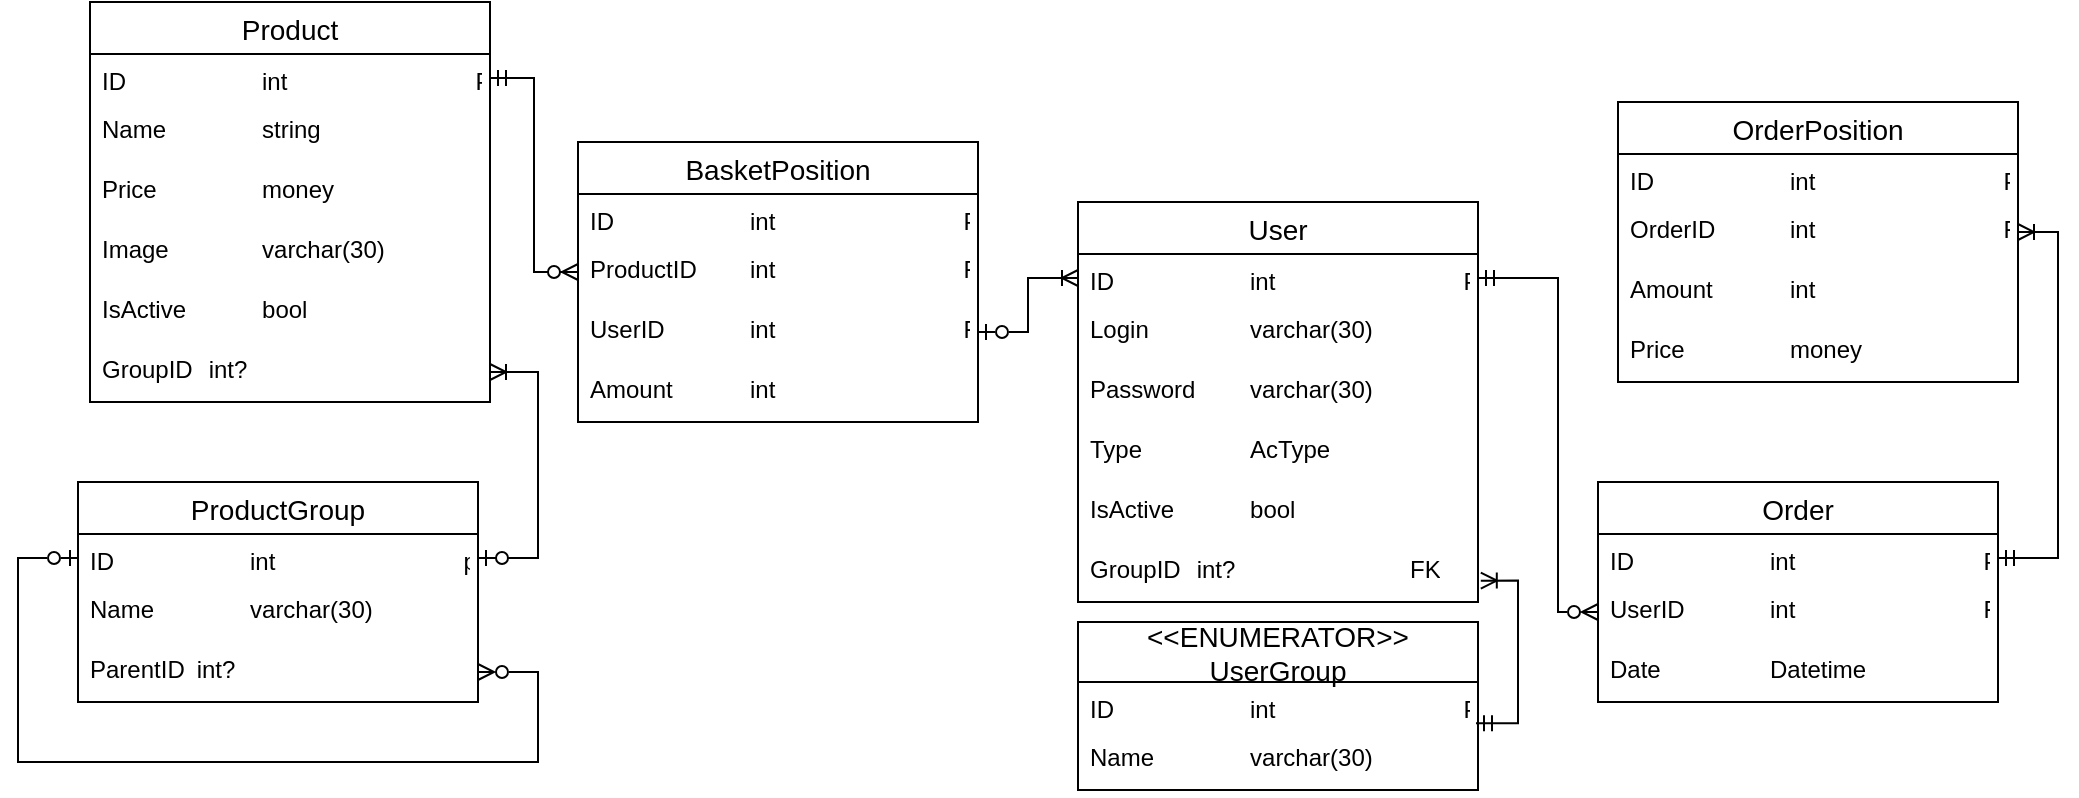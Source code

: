 <mxfile version="24.0.2" type="github">
  <diagram name="Strona-1" id="vIstyrCSbPjeXbH_98aV">
    <mxGraphModel dx="880" dy="1631" grid="1" gridSize="10" guides="1" tooltips="1" connect="1" arrows="1" fold="1" page="1" pageScale="1" pageWidth="827" pageHeight="1169" math="0" shadow="0">
      <root>
        <mxCell id="0" />
        <mxCell id="1" parent="0" />
        <mxCell id="c8v6GoFmHwRA6XCjn_m3-38" value="Product" style="swimlane;fontStyle=0;childLayout=stackLayout;horizontal=1;startSize=26;horizontalStack=0;resizeParent=1;resizeParentMax=0;resizeLast=0;collapsible=1;marginBottom=0;align=center;fontSize=14;" parent="1" vertex="1">
          <mxGeometry x="176" y="-560" width="200" height="200" as="geometry">
            <mxRectangle x="20" y="-10" width="90" height="30" as="alternateBounds" />
          </mxGeometry>
        </mxCell>
        <mxCell id="c8v6GoFmHwRA6XCjn_m3-39" value="&lt;div&gt;ID&lt;span style=&quot;white-space: pre;&quot;&gt;&#x9;&lt;/span&gt;&lt;span style=&quot;white-space: pre;&quot;&gt;&#x9;&lt;/span&gt;&lt;span style=&quot;white-space: pre;&quot;&gt;&#x9;&lt;/span&gt;int&lt;span style=&quot;white-space: pre;&quot;&gt;&#x9;&lt;span style=&quot;white-space: pre;&quot;&gt;&#x9;&lt;/span&gt;&lt;span style=&quot;white-space: pre;&quot;&gt;&#x9;&lt;/span&gt;&lt;span style=&quot;white-space: pre;&quot;&gt;&#x9;&lt;/span&gt;PK&lt;/span&gt;&lt;/div&gt;&lt;div&gt;&lt;br&gt;&lt;/div&gt;&lt;div&gt;&lt;br&gt;&lt;/div&gt;" style="text;strokeColor=none;fillColor=none;spacingLeft=4;spacingRight=4;overflow=hidden;rotatable=0;points=[[0,0.5],[1,0.5]];portConstraint=eastwest;fontSize=12;whiteSpace=wrap;html=1;" parent="c8v6GoFmHwRA6XCjn_m3-38" vertex="1">
          <mxGeometry y="26" width="200" height="24" as="geometry" />
        </mxCell>
        <mxCell id="c8v6GoFmHwRA6XCjn_m3-40" value="&lt;div&gt;Name&lt;span style=&quot;white-space: pre;&quot;&gt;&#x9;&lt;/span&gt;&lt;span style=&quot;white-space: pre;&quot;&gt;&#x9;&lt;/span&gt;string&lt;span style=&quot;white-space: pre;&quot;&gt;&#x9;&lt;/span&gt;&lt;span style=&quot;white-space: pre;&quot;&gt;&#x9;&lt;/span&gt;&lt;/div&gt;&lt;div&gt;&lt;br&gt;&lt;/div&gt;&lt;div&gt;&lt;br&gt;&lt;/div&gt;" style="text;strokeColor=none;fillColor=none;spacingLeft=4;spacingRight=4;overflow=hidden;rotatable=0;points=[[0,0.5],[1,0.5]];portConstraint=eastwest;fontSize=12;whiteSpace=wrap;html=1;" parent="c8v6GoFmHwRA6XCjn_m3-38" vertex="1">
          <mxGeometry y="50" width="200" height="30" as="geometry" />
        </mxCell>
        <mxCell id="c8v6GoFmHwRA6XCjn_m3-41" value="&lt;div&gt;Price&lt;span style=&quot;white-space: pre;&quot;&gt;&#x9;&lt;/span&gt;&lt;span style=&quot;white-space: pre;&quot;&gt;&#x9;money&lt;/span&gt;&lt;span style=&quot;white-space: pre;&quot;&gt;&#x9;&lt;/span&gt;&lt;/div&gt;&lt;div&gt;&lt;br&gt;&lt;/div&gt;" style="text;strokeColor=none;fillColor=none;spacingLeft=4;spacingRight=4;overflow=hidden;rotatable=0;points=[[0,0.5],[1,0.5]];portConstraint=eastwest;fontSize=12;whiteSpace=wrap;html=1;" parent="c8v6GoFmHwRA6XCjn_m3-38" vertex="1">
          <mxGeometry y="80" width="200" height="30" as="geometry" />
        </mxCell>
        <mxCell id="c8v6GoFmHwRA6XCjn_m3-43" value="Image&lt;span style=&quot;white-space: pre;&quot;&gt;&#x9;&lt;/span&gt;&lt;span style=&quot;white-space: pre;&quot;&gt;&#x9;&lt;/span&gt;varchar(30)&lt;span style=&quot;white-space: pre;&quot;&gt;&#x9;&lt;/span&gt;" style="text;strokeColor=none;fillColor=none;spacingLeft=4;spacingRight=4;overflow=hidden;rotatable=0;points=[[0,0.5],[1,0.5]];portConstraint=eastwest;fontSize=12;whiteSpace=wrap;html=1;" parent="c8v6GoFmHwRA6XCjn_m3-38" vertex="1">
          <mxGeometry y="110" width="200" height="30" as="geometry" />
        </mxCell>
        <mxCell id="c8v6GoFmHwRA6XCjn_m3-44" value="IsActive&lt;span style=&quot;white-space: pre;&quot;&gt;&#x9;&lt;/span&gt;&lt;span style=&quot;white-space: pre;&quot;&gt;&#x9;&lt;/span&gt;bool&lt;span style=&quot;white-space: pre;&quot;&gt;&#x9;&lt;/span&gt;" style="text;strokeColor=none;fillColor=none;spacingLeft=4;spacingRight=4;overflow=hidden;rotatable=0;points=[[0,0.5],[1,0.5]];portConstraint=eastwest;fontSize=12;whiteSpace=wrap;html=1;" parent="c8v6GoFmHwRA6XCjn_m3-38" vertex="1">
          <mxGeometry y="140" width="200" height="30" as="geometry" />
        </mxCell>
        <mxCell id="c8v6GoFmHwRA6XCjn_m3-45" value="&lt;div&gt;GroupID&lt;span style=&quot;white-space: pre;&quot;&gt;&#x9;&lt;/span&gt;int?&lt;span style=&quot;white-space: pre;&quot;&gt;&#x9;&lt;/span&gt;&lt;/div&gt;&lt;div&gt;&lt;br&gt;&lt;/div&gt;" style="text;strokeColor=none;fillColor=none;spacingLeft=4;spacingRight=4;overflow=hidden;rotatable=0;points=[[0,0.5],[1,0.5]];portConstraint=eastwest;fontSize=12;whiteSpace=wrap;html=1;" parent="c8v6GoFmHwRA6XCjn_m3-38" vertex="1">
          <mxGeometry y="170" width="200" height="30" as="geometry" />
        </mxCell>
        <mxCell id="c8v6GoFmHwRA6XCjn_m3-46" value="ProductGroup" style="swimlane;fontStyle=0;childLayout=stackLayout;horizontal=1;startSize=26;horizontalStack=0;resizeParent=1;resizeParentMax=0;resizeLast=0;collapsible=1;marginBottom=0;align=center;fontSize=14;" parent="1" vertex="1">
          <mxGeometry x="170" y="-320" width="200" height="110" as="geometry">
            <mxRectangle x="10" y="-60" width="130" height="30" as="alternateBounds" />
          </mxGeometry>
        </mxCell>
        <mxCell id="c8v6GoFmHwRA6XCjn_m3-47" value="&lt;div&gt;ID&lt;span style=&quot;white-space: pre;&quot;&gt;&#x9;&lt;/span&gt;&lt;span style=&quot;white-space: pre;&quot;&gt;&#x9;&lt;/span&gt;&lt;span style=&quot;white-space: pre;&quot;&gt;&#x9;&lt;/span&gt;int&lt;span style=&quot;white-space: pre;&quot;&gt;&#x9;&lt;span style=&quot;white-space: pre;&quot;&gt;&#x9;&lt;/span&gt;&lt;span style=&quot;white-space: pre;&quot;&gt;&#x9;&lt;/span&gt;&lt;span style=&quot;white-space: pre;&quot;&gt;&#x9;&lt;/span&gt;pk&lt;/span&gt;&lt;/div&gt;&lt;div&gt;&lt;span style=&quot;white-space: pre;&quot;&gt;&lt;br&gt;&lt;/span&gt;&lt;/div&gt;&lt;div&gt;&lt;br&gt;&lt;/div&gt;&lt;div&gt;&lt;br&gt;&lt;/div&gt;" style="text;strokeColor=none;fillColor=none;spacingLeft=4;spacingRight=4;overflow=hidden;rotatable=0;points=[[0,0.5],[1,0.5]];portConstraint=eastwest;fontSize=12;whiteSpace=wrap;html=1;" parent="c8v6GoFmHwRA6XCjn_m3-46" vertex="1">
          <mxGeometry y="26" width="200" height="24" as="geometry" />
        </mxCell>
        <mxCell id="c8v6GoFmHwRA6XCjn_m3-48" value="&lt;div&gt;Name&lt;span style=&quot;white-space: pre;&quot;&gt;&#x9;&lt;/span&gt;&lt;span style=&quot;white-space: pre;&quot;&gt;&#x9;&lt;/span&gt;varchar(30)&lt;/div&gt;&lt;div&gt;&lt;span style=&quot;white-space: pre;&quot;&gt;&#x9;&lt;/span&gt;&lt;/div&gt;&lt;div&gt;&lt;br&gt;&lt;/div&gt;&lt;div&gt;&lt;br&gt;&lt;/div&gt;" style="text;strokeColor=none;fillColor=none;spacingLeft=4;spacingRight=4;overflow=hidden;rotatable=0;points=[[0,0.5],[1,0.5]];portConstraint=eastwest;fontSize=12;whiteSpace=wrap;html=1;" parent="c8v6GoFmHwRA6XCjn_m3-46" vertex="1">
          <mxGeometry y="50" width="200" height="30" as="geometry" />
        </mxCell>
        <mxCell id="c8v6GoFmHwRA6XCjn_m3-49" value="&lt;div&gt;ParentID&lt;span style=&quot;white-space: pre;&quot;&gt;&#x9;&lt;/span&gt;int?&lt;/div&gt;&lt;div&gt;&lt;br&gt;&lt;/div&gt;" style="text;strokeColor=none;fillColor=none;spacingLeft=4;spacingRight=4;overflow=hidden;rotatable=0;points=[[0,0.5],[1,0.5]];portConstraint=eastwest;fontSize=12;whiteSpace=wrap;html=1;" parent="c8v6GoFmHwRA6XCjn_m3-46" vertex="1">
          <mxGeometry y="80" width="200" height="30" as="geometry" />
        </mxCell>
        <mxCell id="c8v6GoFmHwRA6XCjn_m3-98" value="" style="edgeStyle=orthogonalEdgeStyle;fontSize=12;html=1;endArrow=ERzeroToOne;startArrow=ERzeroToMany;rounded=0;entryX=0;entryY=0.5;entryDx=0;entryDy=0;exitX=1;exitY=0.5;exitDx=0;exitDy=0;endFill=0;startFill=0;" parent="c8v6GoFmHwRA6XCjn_m3-46" source="c8v6GoFmHwRA6XCjn_m3-49" target="c8v6GoFmHwRA6XCjn_m3-47" edge="1">
          <mxGeometry width="100" height="100" relative="1" as="geometry">
            <mxPoint x="-90" y="113" as="sourcePoint" />
            <mxPoint x="-50" y="43" as="targetPoint" />
            <Array as="points">
              <mxPoint x="230" y="95" />
              <mxPoint x="230" y="140" />
              <mxPoint x="-30" y="140" />
              <mxPoint x="-30" y="38" />
            </Array>
          </mxGeometry>
        </mxCell>
        <mxCell id="c8v6GoFmHwRA6XCjn_m3-53" value="User" style="swimlane;fontStyle=0;childLayout=stackLayout;horizontal=1;startSize=26;horizontalStack=0;resizeParent=1;resizeParentMax=0;resizeLast=0;collapsible=1;marginBottom=0;align=center;fontSize=14;" parent="1" vertex="1">
          <mxGeometry x="670" y="-460" width="200" height="200" as="geometry">
            <mxRectangle x="-110" y="80" width="90" height="30" as="alternateBounds" />
          </mxGeometry>
        </mxCell>
        <mxCell id="c8v6GoFmHwRA6XCjn_m3-54" value="&lt;div&gt;ID&lt;span style=&quot;white-space: pre;&quot;&gt;&#x9;&lt;/span&gt;&lt;span style=&quot;white-space: pre;&quot;&gt;&#x9;&lt;/span&gt;&lt;span style=&quot;white-space: pre;&quot;&gt;&#x9;&lt;/span&gt;int&lt;span style=&quot;white-space: pre;&quot;&gt;&#x9;&lt;span style=&quot;white-space: pre;&quot;&gt;&#x9;&lt;/span&gt;&lt;span style=&quot;white-space: pre;&quot;&gt;&#x9;&lt;/span&gt;&lt;span style=&quot;white-space: pre;&quot;&gt;&#x9;&lt;/span&gt;PK&lt;/span&gt;&lt;/div&gt;&lt;div&gt;&lt;br&gt;&lt;/div&gt;&lt;div&gt;&lt;br&gt;&lt;/div&gt;" style="text;strokeColor=none;fillColor=none;spacingLeft=4;spacingRight=4;overflow=hidden;rotatable=0;points=[[0,0.5],[1,0.5]];portConstraint=eastwest;fontSize=12;whiteSpace=wrap;html=1;" parent="c8v6GoFmHwRA6XCjn_m3-53" vertex="1">
          <mxGeometry y="26" width="200" height="24" as="geometry" />
        </mxCell>
        <mxCell id="c8v6GoFmHwRA6XCjn_m3-55" value="Login&lt;span style=&quot;white-space: pre;&quot;&gt;&#x9;&lt;/span&gt;&lt;span style=&quot;white-space: pre;&quot;&gt;&#x9;&lt;/span&gt;varchar(30)&lt;span style=&quot;white-space: pre;&quot;&gt;&#x9;&lt;/span&gt;&lt;div&gt;&lt;br&gt;&lt;/div&gt;&lt;div&gt;&lt;br&gt;&lt;/div&gt;" style="text;strokeColor=none;fillColor=none;spacingLeft=4;spacingRight=4;overflow=hidden;rotatable=0;points=[[0,0.5],[1,0.5]];portConstraint=eastwest;fontSize=12;whiteSpace=wrap;html=1;" parent="c8v6GoFmHwRA6XCjn_m3-53" vertex="1">
          <mxGeometry y="50" width="200" height="30" as="geometry" />
        </mxCell>
        <mxCell id="c8v6GoFmHwRA6XCjn_m3-56" value="&lt;div&gt;Password&lt;span style=&quot;white-space: pre;&quot;&gt;&#x9;varchar(30)&lt;/span&gt;&lt;/div&gt;&lt;div&gt;&lt;br&gt;&lt;/div&gt;" style="text;strokeColor=none;fillColor=none;spacingLeft=4;spacingRight=4;overflow=hidden;rotatable=0;points=[[0,0.5],[1,0.5]];portConstraint=eastwest;fontSize=12;whiteSpace=wrap;html=1;" parent="c8v6GoFmHwRA6XCjn_m3-53" vertex="1">
          <mxGeometry y="80" width="200" height="30" as="geometry" />
        </mxCell>
        <mxCell id="c8v6GoFmHwRA6XCjn_m3-57" value="&lt;div&gt;Type&lt;span style=&quot;white-space: pre;&quot;&gt;&#x9;&lt;/span&gt;&lt;span style=&quot;white-space: pre;&quot;&gt;&#x9;AcType&lt;/span&gt;&lt;/div&gt;&lt;div&gt;&lt;span style=&quot;white-space: pre;&quot;&gt;&lt;br&gt;&lt;/span&gt;&lt;/div&gt;" style="text;strokeColor=none;fillColor=none;spacingLeft=4;spacingRight=4;overflow=hidden;rotatable=0;points=[[0,0.5],[1,0.5]];portConstraint=eastwest;fontSize=12;whiteSpace=wrap;html=1;" parent="c8v6GoFmHwRA6XCjn_m3-53" vertex="1">
          <mxGeometry y="110" width="200" height="30" as="geometry" />
        </mxCell>
        <mxCell id="c8v6GoFmHwRA6XCjn_m3-58" value="IsActive&lt;span style=&quot;white-space: pre;&quot;&gt;&#x9;&lt;/span&gt;&lt;span style=&quot;white-space: pre;&quot;&gt;&#x9;&lt;/span&gt;bool&lt;span style=&quot;white-space: pre;&quot;&gt;&#x9;&lt;/span&gt;" style="text;strokeColor=none;fillColor=none;spacingLeft=4;spacingRight=4;overflow=hidden;rotatable=0;points=[[0,0.5],[1,0.5]];portConstraint=eastwest;fontSize=12;whiteSpace=wrap;html=1;" parent="c8v6GoFmHwRA6XCjn_m3-53" vertex="1">
          <mxGeometry y="140" width="200" height="30" as="geometry" />
        </mxCell>
        <mxCell id="c8v6GoFmHwRA6XCjn_m3-59" value="&lt;div&gt;GroupID&lt;span style=&quot;white-space: pre;&quot;&gt;&#x9;&lt;/span&gt;int?&lt;span style=&quot;white-space: pre;&quot;&gt;&#x9;&lt;span style=&quot;white-space: pre;&quot;&gt;&#x9;&lt;/span&gt;&lt;span style=&quot;white-space: pre;&quot;&gt;&#x9;&lt;/span&gt;&lt;span style=&quot;white-space: pre;&quot;&gt;&#x9;&lt;/span&gt;FK&lt;/span&gt;&lt;/div&gt;&lt;div&gt;&lt;br&gt;&lt;/div&gt;" style="text;strokeColor=none;fillColor=none;spacingLeft=4;spacingRight=4;overflow=hidden;rotatable=0;points=[[0,0.5],[1,0.5]];portConstraint=eastwest;fontSize=12;whiteSpace=wrap;html=1;" parent="c8v6GoFmHwRA6XCjn_m3-53" vertex="1">
          <mxGeometry y="170" width="200" height="30" as="geometry" />
        </mxCell>
        <mxCell id="c8v6GoFmHwRA6XCjn_m3-60" value="BasketPosition" style="swimlane;fontStyle=0;childLayout=stackLayout;horizontal=1;startSize=26;horizontalStack=0;resizeParent=1;resizeParentMax=0;resizeLast=0;collapsible=1;marginBottom=0;align=center;fontSize=14;" parent="1" vertex="1">
          <mxGeometry x="420" y="-490" width="200" height="140" as="geometry">
            <mxRectangle x="-110" y="120" width="90" height="30" as="alternateBounds" />
          </mxGeometry>
        </mxCell>
        <mxCell id="c8v6GoFmHwRA6XCjn_m3-61" value="&lt;div&gt;ID&lt;span style=&quot;white-space: pre;&quot;&gt;&#x9;&lt;/span&gt;&lt;span style=&quot;white-space: pre;&quot;&gt;&#x9;&lt;/span&gt;&lt;span style=&quot;white-space: pre;&quot;&gt;&#x9;&lt;/span&gt;int&lt;span style=&quot;white-space: pre;&quot;&gt;&#x9;&lt;span style=&quot;white-space: pre;&quot;&gt;&#x9;&lt;/span&gt;&lt;span style=&quot;white-space: pre;&quot;&gt;&#x9;&lt;/span&gt;&lt;span style=&quot;white-space: pre;&quot;&gt;&#x9;&lt;/span&gt;PK&lt;/span&gt;&lt;/div&gt;&lt;div&gt;&lt;br&gt;&lt;/div&gt;&lt;div&gt;&lt;br&gt;&lt;/div&gt;" style="text;strokeColor=none;fillColor=none;spacingLeft=4;spacingRight=4;overflow=hidden;rotatable=0;points=[[0,0.5],[1,0.5]];portConstraint=eastwest;fontSize=12;whiteSpace=wrap;html=1;" parent="c8v6GoFmHwRA6XCjn_m3-60" vertex="1">
          <mxGeometry y="26" width="200" height="24" as="geometry" />
        </mxCell>
        <mxCell id="c8v6GoFmHwRA6XCjn_m3-62" value="ProductID&lt;span style=&quot;white-space: pre;&quot;&gt;&#x9;&lt;/span&gt;int&lt;span style=&quot;white-space: pre;&quot;&gt;&#x9;&lt;/span&gt;&lt;span style=&quot;white-space: pre;&quot;&gt;&#x9;&lt;/span&gt;&lt;span style=&quot;white-space: pre;&quot;&gt;&#x9;&lt;/span&gt;&lt;span style=&quot;white-space: pre;&quot;&gt;&#x9;&lt;/span&gt;FK" style="text;strokeColor=none;fillColor=none;spacingLeft=4;spacingRight=4;overflow=hidden;rotatable=0;points=[[0,0.5],[1,0.5]];portConstraint=eastwest;fontSize=12;whiteSpace=wrap;html=1;" parent="c8v6GoFmHwRA6XCjn_m3-60" vertex="1">
          <mxGeometry y="50" width="200" height="30" as="geometry" />
        </mxCell>
        <mxCell id="c8v6GoFmHwRA6XCjn_m3-63" value="&lt;div&gt;UserID&lt;span style=&quot;white-space: pre;&quot;&gt;&#x9;&lt;/span&gt;&lt;span style=&quot;white-space: pre;&quot;&gt;&#x9;&lt;/span&gt;int&lt;span style=&quot;white-space: pre;&quot;&gt;&#x9;&lt;/span&gt;&lt;span style=&quot;white-space: pre;&quot;&gt;&#x9;&lt;/span&gt;&lt;span style=&quot;white-space: pre;&quot;&gt;&#x9;&lt;/span&gt;&lt;span style=&quot;white-space: pre;&quot;&gt;&#x9;&lt;/span&gt;FK&lt;span style=&quot;white-space: pre;&quot;&gt;&#x9;&lt;/span&gt;&lt;/div&gt;&lt;div&gt;&lt;br/&gt;&lt;/div&gt;" style="text;strokeColor=none;fillColor=none;spacingLeft=4;spacingRight=4;overflow=hidden;rotatable=0;points=[[0,0.5],[1,0.5]];portConstraint=eastwest;fontSize=12;whiteSpace=wrap;html=1;" parent="c8v6GoFmHwRA6XCjn_m3-60" vertex="1">
          <mxGeometry y="80" width="200" height="30" as="geometry" />
        </mxCell>
        <mxCell id="c8v6GoFmHwRA6XCjn_m3-64" value="Amount&lt;span style=&quot;white-space: pre;&quot;&gt;&#x9;&lt;/span&gt;&lt;span style=&quot;white-space: pre;&quot;&gt;&#x9;&lt;/span&gt;int" style="text;strokeColor=none;fillColor=none;spacingLeft=4;spacingRight=4;overflow=hidden;rotatable=0;points=[[0,0.5],[1,0.5]];portConstraint=eastwest;fontSize=12;whiteSpace=wrap;html=1;" parent="c8v6GoFmHwRA6XCjn_m3-60" vertex="1">
          <mxGeometry y="110" width="200" height="30" as="geometry" />
        </mxCell>
        <mxCell id="c8v6GoFmHwRA6XCjn_m3-67" value="Order" style="swimlane;fontStyle=0;childLayout=stackLayout;horizontal=1;startSize=26;horizontalStack=0;resizeParent=1;resizeParentMax=0;resizeLast=0;collapsible=1;marginBottom=0;align=center;fontSize=14;" parent="1" vertex="1">
          <mxGeometry x="930" y="-320" width="200" height="110" as="geometry">
            <mxRectangle x="-110" y="160" width="90" height="30" as="alternateBounds" />
          </mxGeometry>
        </mxCell>
        <mxCell id="c8v6GoFmHwRA6XCjn_m3-68" value="&lt;div&gt;ID&lt;span style=&quot;white-space: pre;&quot;&gt;&#x9;&lt;/span&gt;&lt;span style=&quot;white-space: pre;&quot;&gt;&#x9;&lt;/span&gt;&lt;span style=&quot;white-space: pre;&quot;&gt;&#x9;&lt;/span&gt;int&lt;span style=&quot;white-space: pre;&quot;&gt;&#x9;&lt;span style=&quot;white-space: pre;&quot;&gt;&#x9;&lt;/span&gt;&lt;span style=&quot;white-space: pre;&quot;&gt;&#x9;&lt;/span&gt;&lt;span style=&quot;white-space: pre;&quot;&gt;&#x9;&lt;/span&gt;PK&lt;/span&gt;&lt;/div&gt;&lt;div&gt;&lt;br&gt;&lt;/div&gt;&lt;div&gt;&lt;br&gt;&lt;/div&gt;" style="text;strokeColor=none;fillColor=none;spacingLeft=4;spacingRight=4;overflow=hidden;rotatable=0;points=[[0,0.5],[1,0.5]];portConstraint=eastwest;fontSize=12;whiteSpace=wrap;html=1;" parent="c8v6GoFmHwRA6XCjn_m3-67" vertex="1">
          <mxGeometry y="26" width="200" height="24" as="geometry" />
        </mxCell>
        <mxCell id="c8v6GoFmHwRA6XCjn_m3-69" value="UserID&lt;span style=&quot;white-space: pre;&quot;&gt;&#x9;&lt;/span&gt;&lt;span style=&quot;white-space: pre;&quot;&gt;&#x9;&lt;/span&gt;int&lt;span style=&quot;white-space: pre;&quot;&gt;&#x9;&lt;/span&gt;&lt;span style=&quot;white-space: pre;&quot;&gt;&#x9;&lt;/span&gt;&lt;span style=&quot;white-space: pre;&quot;&gt;&#x9;&lt;/span&gt;&lt;span style=&quot;white-space: pre;&quot;&gt;&#x9;&lt;/span&gt;FK" style="text;strokeColor=none;fillColor=none;spacingLeft=4;spacingRight=4;overflow=hidden;rotatable=0;points=[[0,0.5],[1,0.5]];portConstraint=eastwest;fontSize=12;whiteSpace=wrap;html=1;" parent="c8v6GoFmHwRA6XCjn_m3-67" vertex="1">
          <mxGeometry y="50" width="200" height="30" as="geometry" />
        </mxCell>
        <mxCell id="c8v6GoFmHwRA6XCjn_m3-70" value="Date&lt;span style=&quot;white-space: pre;&quot;&gt;&#x9;&lt;/span&gt;&lt;span style=&quot;white-space: pre;&quot;&gt;&#x9;&lt;/span&gt;Datetime" style="text;strokeColor=none;fillColor=none;spacingLeft=4;spacingRight=4;overflow=hidden;rotatable=0;points=[[0,0.5],[1,0.5]];portConstraint=eastwest;fontSize=12;whiteSpace=wrap;html=1;" parent="c8v6GoFmHwRA6XCjn_m3-67" vertex="1">
          <mxGeometry y="80" width="200" height="30" as="geometry" />
        </mxCell>
        <mxCell id="c8v6GoFmHwRA6XCjn_m3-74" value="OrderPosition" style="swimlane;fontStyle=0;childLayout=stackLayout;horizontal=1;startSize=26;horizontalStack=0;resizeParent=1;resizeParentMax=0;resizeLast=0;collapsible=1;marginBottom=0;align=center;fontSize=14;" parent="1" vertex="1">
          <mxGeometry x="940" y="-510" width="200" height="140" as="geometry">
            <mxRectangle x="230" y="290" width="130" height="30" as="alternateBounds" />
          </mxGeometry>
        </mxCell>
        <mxCell id="c8v6GoFmHwRA6XCjn_m3-75" value="&lt;div&gt;ID&lt;span style=&quot;white-space: pre;&quot;&gt;&#x9;&lt;/span&gt;&lt;span style=&quot;white-space: pre;&quot;&gt;&#x9;&lt;/span&gt;&lt;span style=&quot;white-space: pre;&quot;&gt;&#x9;&lt;/span&gt;int&lt;span style=&quot;white-space: pre;&quot;&gt;&#x9;&lt;span style=&quot;white-space: pre;&quot;&gt;&#x9;&lt;/span&gt;&lt;span style=&quot;white-space: pre;&quot;&gt;&#x9;&lt;/span&gt;&lt;span style=&quot;white-space: pre;&quot;&gt;&#x9;&lt;/span&gt;PK&lt;/span&gt;&lt;/div&gt;&lt;div&gt;&lt;span style=&quot;white-space: pre;&quot;&gt;&lt;br&gt;&lt;/span&gt;&lt;/div&gt;&lt;div&gt;&lt;br&gt;&lt;/div&gt;" style="text;strokeColor=none;fillColor=none;spacingLeft=4;spacingRight=4;overflow=hidden;rotatable=0;points=[[0,0.5],[1,0.5]];portConstraint=eastwest;fontSize=12;whiteSpace=wrap;html=1;" parent="c8v6GoFmHwRA6XCjn_m3-74" vertex="1">
          <mxGeometry y="26" width="200" height="24" as="geometry" />
        </mxCell>
        <mxCell id="c8v6GoFmHwRA6XCjn_m3-76" value="&lt;div&gt;OrderID&lt;span style=&quot;white-space: pre;&quot;&gt;&#x9;&lt;/span&gt;&lt;span style=&quot;white-space: pre;&quot;&gt;&#x9;&lt;/span&gt;int&lt;span style=&quot;white-space: pre;&quot;&gt;&#x9;&lt;/span&gt;&lt;span style=&quot;white-space: pre;&quot;&gt;&#x9;&lt;/span&gt;&lt;span style=&quot;white-space: pre;&quot;&gt;&#x9;&lt;/span&gt;&lt;span style=&quot;white-space: pre;&quot;&gt;&#x9;&lt;/span&gt;FK&lt;/div&gt;&lt;div&gt;&lt;br&gt;&lt;/div&gt;" style="text;strokeColor=none;fillColor=none;spacingLeft=4;spacingRight=4;overflow=hidden;rotatable=0;points=[[0,0.5],[1,0.5]];portConstraint=eastwest;fontSize=12;whiteSpace=wrap;html=1;" parent="c8v6GoFmHwRA6XCjn_m3-74" vertex="1">
          <mxGeometry y="50" width="200" height="30" as="geometry" />
        </mxCell>
        <mxCell id="c8v6GoFmHwRA6XCjn_m3-78" value="Amount&lt;span style=&quot;white-space: pre;&quot;&gt;&#x9;&lt;/span&gt;&lt;span style=&quot;white-space: pre;&quot;&gt;&#x9;&lt;/span&gt;int&lt;span style=&quot;white-space: pre;&quot;&gt;&#x9;&lt;/span&gt;&lt;span style=&quot;white-space: pre;&quot;&gt;&#x9;&lt;/span&gt;&lt;span style=&quot;white-space: pre;&quot;&gt;&#x9;&lt;/span&gt;" style="text;strokeColor=none;fillColor=none;spacingLeft=4;spacingRight=4;overflow=hidden;rotatable=0;points=[[0,0.5],[1,0.5]];portConstraint=eastwest;fontSize=12;whiteSpace=wrap;html=1;" parent="c8v6GoFmHwRA6XCjn_m3-74" vertex="1">
          <mxGeometry y="80" width="200" height="30" as="geometry" />
        </mxCell>
        <mxCell id="c8v6GoFmHwRA6XCjn_m3-77" value="&lt;div&gt;Price&lt;span style=&quot;white-space: pre;&quot;&gt;&#x9;&lt;/span&gt;&lt;span style=&quot;white-space: pre;&quot;&gt;&#x9;&lt;/span&gt;money&lt;/div&gt;&lt;div&gt;&lt;br&gt;&lt;/div&gt;" style="text;strokeColor=none;fillColor=none;spacingLeft=4;spacingRight=4;overflow=hidden;rotatable=0;points=[[0,0.5],[1,0.5]];portConstraint=eastwest;fontSize=12;whiteSpace=wrap;html=1;" parent="c8v6GoFmHwRA6XCjn_m3-74" vertex="1">
          <mxGeometry y="110" width="200" height="30" as="geometry" />
        </mxCell>
        <mxCell id="c8v6GoFmHwRA6XCjn_m3-81" value="&lt;&lt;ENUMERATOR&gt;&gt;&#xa;UserGroup" style="swimlane;fontStyle=0;childLayout=stackLayout;horizontal=1;startSize=30;horizontalStack=0;resizeParent=1;resizeParentMax=0;resizeLast=0;collapsible=1;marginBottom=0;align=center;fontSize=14;" parent="1" vertex="1">
          <mxGeometry x="670" y="-250" width="200" height="84" as="geometry">
            <mxRectangle x="-110" y="160" width="90" height="30" as="alternateBounds" />
          </mxGeometry>
        </mxCell>
        <mxCell id="c8v6GoFmHwRA6XCjn_m3-82" value="&lt;div&gt;ID&lt;span style=&quot;white-space: pre;&quot;&gt;&#x9;&lt;/span&gt;&lt;span style=&quot;white-space: pre;&quot;&gt;&#x9;&lt;/span&gt;&lt;span style=&quot;white-space: pre;&quot;&gt;&#x9;&lt;/span&gt;int&lt;span style=&quot;white-space: pre;&quot;&gt;&#x9;&lt;span style=&quot;white-space: pre;&quot;&gt;&#x9;&lt;/span&gt;&lt;span style=&quot;white-space: pre;&quot;&gt;&#x9;&lt;/span&gt;&lt;span style=&quot;white-space: pre;&quot;&gt;&#x9;&lt;/span&gt;PK&lt;/span&gt;&lt;/div&gt;&lt;div&gt;&lt;br&gt;&lt;/div&gt;&lt;div&gt;&lt;br&gt;&lt;/div&gt;" style="text;strokeColor=none;fillColor=none;spacingLeft=4;spacingRight=4;overflow=hidden;rotatable=0;points=[[0,0.5],[1,0.5]];portConstraint=eastwest;fontSize=12;whiteSpace=wrap;html=1;" parent="c8v6GoFmHwRA6XCjn_m3-81" vertex="1">
          <mxGeometry y="30" width="200" height="24" as="geometry" />
        </mxCell>
        <mxCell id="c8v6GoFmHwRA6XCjn_m3-83" value="&lt;div&gt;Name&lt;span style=&quot;white-space: pre;&quot;&gt;&#x9;&lt;/span&gt;&lt;span style=&quot;white-space: pre;&quot;&gt;&#x9;&lt;/span&gt;varchar(30)&lt;/div&gt;&lt;div&gt;&lt;br&gt;&lt;/div&gt;" style="text;strokeColor=none;fillColor=none;spacingLeft=4;spacingRight=4;overflow=hidden;rotatable=0;points=[[0,0.5],[1,0.5]];portConstraint=eastwest;fontSize=12;whiteSpace=wrap;html=1;" parent="c8v6GoFmHwRA6XCjn_m3-81" vertex="1">
          <mxGeometry y="54" width="200" height="30" as="geometry" />
        </mxCell>
        <mxCell id="c8v6GoFmHwRA6XCjn_m3-86" value="" style="edgeStyle=orthogonalEdgeStyle;fontSize=12;html=1;endArrow=ERoneToMany;startArrow=ERzeroToOne;rounded=0;exitX=1;exitY=0.5;exitDx=0;exitDy=0;entryX=1;entryY=0.5;entryDx=0;entryDy=0;" parent="1" source="c8v6GoFmHwRA6XCjn_m3-47" target="c8v6GoFmHwRA6XCjn_m3-45" edge="1">
          <mxGeometry width="100" height="100" relative="1" as="geometry">
            <mxPoint x="510" y="80" as="sourcePoint" />
            <mxPoint x="610" y="-20" as="targetPoint" />
            <Array as="points">
              <mxPoint x="400" y="-282" />
              <mxPoint x="400" y="-375" />
            </Array>
          </mxGeometry>
        </mxCell>
        <mxCell id="c8v6GoFmHwRA6XCjn_m3-88" value="" style="edgeStyle=orthogonalEdgeStyle;fontSize=12;html=1;endArrow=ERoneToMany;startArrow=ERmandOne;rounded=0;exitX=0.995;exitY=0.858;exitDx=0;exitDy=0;exitPerimeter=0;entryX=1.007;entryY=0.644;entryDx=0;entryDy=0;entryPerimeter=0;" parent="1" source="c8v6GoFmHwRA6XCjn_m3-82" target="c8v6GoFmHwRA6XCjn_m3-59" edge="1">
          <mxGeometry width="100" height="100" relative="1" as="geometry">
            <mxPoint x="690" y="-330" as="sourcePoint" />
            <mxPoint x="880" y="-270" as="targetPoint" />
            <Array as="points">
              <mxPoint x="890" y="-199" />
              <mxPoint x="890" y="-271" />
            </Array>
          </mxGeometry>
        </mxCell>
        <mxCell id="c8v6GoFmHwRA6XCjn_m3-100" value="" style="edgeStyle=orthogonalEdgeStyle;fontSize=12;html=1;endArrow=ERoneToMany;startArrow=ERmandOne;rounded=0;exitX=1;exitY=0.5;exitDx=0;exitDy=0;entryX=1;entryY=0.5;entryDx=0;entryDy=0;movable=1;resizable=1;rotatable=1;deletable=1;editable=1;locked=0;connectable=1;" parent="1" source="c8v6GoFmHwRA6XCjn_m3-68" target="c8v6GoFmHwRA6XCjn_m3-76" edge="1">
          <mxGeometry width="100" height="100" relative="1" as="geometry">
            <mxPoint x="1090" y="-370" as="sourcePoint" />
            <mxPoint x="1190" y="-470" as="targetPoint" />
            <Array as="points">
              <mxPoint x="1160" y="-282" />
              <mxPoint x="1160" y="-445" />
            </Array>
          </mxGeometry>
        </mxCell>
        <mxCell id="c8v6GoFmHwRA6XCjn_m3-102" value="" style="edgeStyle=orthogonalEdgeStyle;fontSize=12;html=1;endArrow=ERzeroToMany;startArrow=ERmandOne;rounded=0;entryX=0;entryY=0.5;entryDx=0;entryDy=0;startFill=0;" parent="1" source="c8v6GoFmHwRA6XCjn_m3-39" target="c8v6GoFmHwRA6XCjn_m3-62" edge="1">
          <mxGeometry width="100" height="100" relative="1" as="geometry">
            <mxPoint x="240" y="-350" as="sourcePoint" />
            <mxPoint x="340" y="-450" as="targetPoint" />
          </mxGeometry>
        </mxCell>
        <mxCell id="c8v6GoFmHwRA6XCjn_m3-103" value="" style="edgeStyle=orthogonalEdgeStyle;fontSize=12;html=1;endArrow=ERoneToMany;startArrow=ERzeroToOne;rounded=0;startFill=0;" parent="1" source="c8v6GoFmHwRA6XCjn_m3-63" target="c8v6GoFmHwRA6XCjn_m3-54" edge="1">
          <mxGeometry width="100" height="100" relative="1" as="geometry">
            <mxPoint x="640" y="-500" as="sourcePoint" />
            <mxPoint x="850" y="-480" as="targetPoint" />
          </mxGeometry>
        </mxCell>
        <mxCell id="c8v6GoFmHwRA6XCjn_m3-104" value="" style="edgeStyle=orthogonalEdgeStyle;fontSize=12;html=1;endArrow=ERzeroToMany;startArrow=ERmandOne;rounded=0;exitX=1;exitY=0.5;exitDx=0;exitDy=0;entryX=0;entryY=0.5;entryDx=0;entryDy=0;endFill=0;" parent="1" source="c8v6GoFmHwRA6XCjn_m3-54" target="c8v6GoFmHwRA6XCjn_m3-69" edge="1">
          <mxGeometry width="100" height="100" relative="1" as="geometry">
            <mxPoint x="1060" y="-40" as="sourcePoint" />
            <mxPoint x="1160" y="-140" as="targetPoint" />
            <Array as="points">
              <mxPoint x="910" y="-422" />
              <mxPoint x="910" y="-255" />
            </Array>
          </mxGeometry>
        </mxCell>
      </root>
    </mxGraphModel>
  </diagram>
</mxfile>
